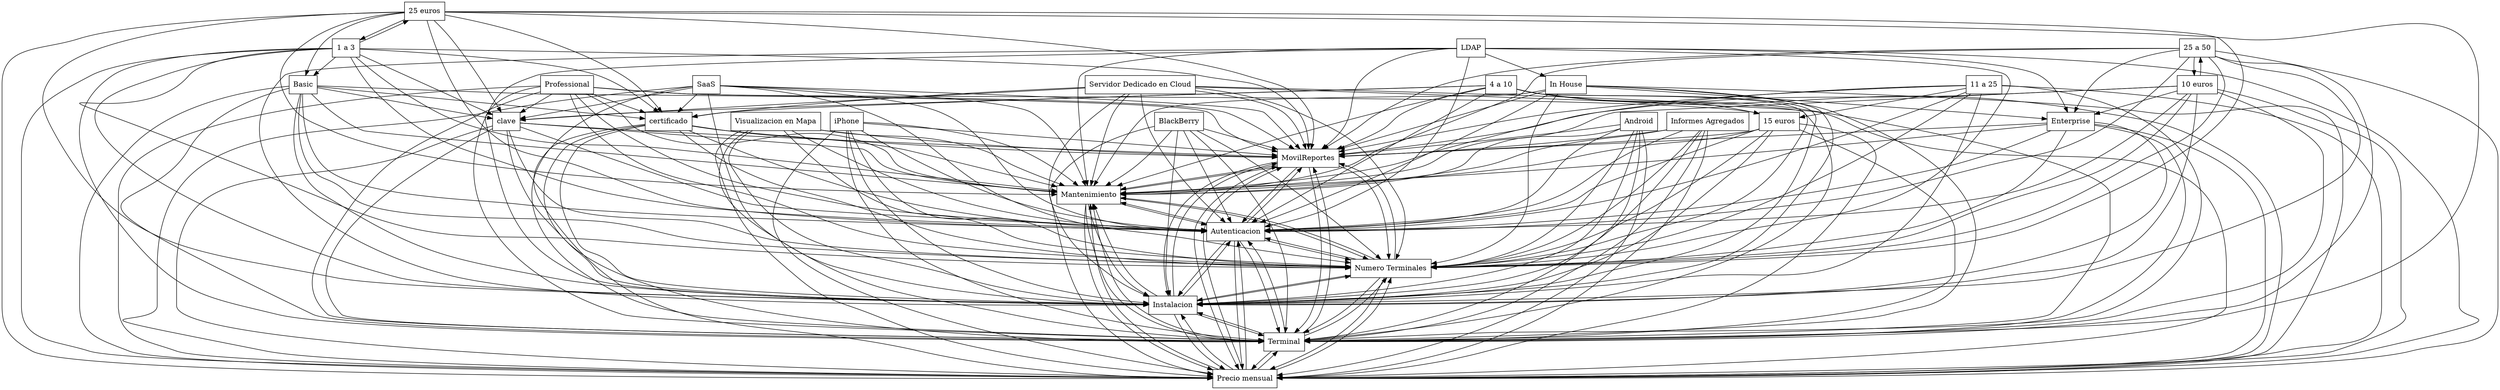 digraph{
graph [rankdir=TB];
node [shape=box];
edge [arrowhead=normal];
0[label="25 a 50",]
1[label="SaaS",]
2[label="BlackBerry",]
3[label="MovilReportes",]
4[label="10 euros",]
5[label="Professional",]
6[label="iPhone",]
7[label="In House",]
8[label="25 euros",]
9[label="clave",]
10[label="1 a 3",]
11[label="Mantenimiento",]
12[label="Precio mensual",]
13[label="Terminal",]
14[label="LDAP",]
15[label="Instalacion",]
16[label="11 a 25",]
17[label="certificado",]
18[label="Visualizacion en Mapa",]
19[label="4 a 10",]
20[label="Numero Terminales",]
21[label="Enterprise",]
22[label="Basic",]
23[label="Android",]
24[label="Informes Agregados",]
25[label="Autenticacion",]
26[label="15 euros",]
27[label="Servidor Dedicado en Cloud",]
0->3[label="",]
0->4[label="",]
0->11[label="",]
0->12[label="",]
0->13[label="",]
0->15[label="",]
0->20[label="",]
0->21[label="",]
0->25[label="",]
1->3[label="",]
1->9[label="",]
1->11[label="",]
1->12[label="",]
1->13[label="",]
1->15[label="",]
1->17[label="",]
1->20[label="",]
1->25[label="",]
2->3[label="",]
2->11[label="",]
2->12[label="",]
2->13[label="",]
2->15[label="",]
2->20[label="",]
2->25[label="",]
3->11[label="",]
3->12[label="",]
3->13[label="",]
3->15[label="",]
3->20[label="",]
3->25[label="",]
4->0[label="",]
4->3[label="",]
4->11[label="",]
4->12[label="",]
4->13[label="",]
4->15[label="",]
4->20[label="",]
4->21[label="",]
4->25[label="",]
5->3[label="",]
5->9[label="",]
5->11[label="",]
5->12[label="",]
5->13[label="",]
5->15[label="",]
5->17[label="",]
5->20[label="",]
5->25[label="",]
5->26[label="",]
6->3[label="",]
6->11[label="",]
6->12[label="",]
6->13[label="",]
6->15[label="",]
6->20[label="",]
6->25[label="",]
7->3[label="",]
7->11[label="",]
7->12[label="",]
7->13[label="",]
7->15[label="",]
7->20[label="",]
7->21[label="",]
7->25[label="",]
8->3[label="",]
8->9[label="",]
8->10[label="",]
8->11[label="",]
8->12[label="",]
8->13[label="",]
8->15[label="",]
8->17[label="",]
8->20[label="",]
8->22[label="",]
8->25[label="",]
9->3[label="",]
9->11[label="",]
9->12[label="",]
9->13[label="",]
9->15[label="",]
9->20[label="",]
9->25[label="",]
10->3[label="",]
10->8[label="",]
10->9[label="",]
10->11[label="",]
10->12[label="",]
10->13[label="",]
10->15[label="",]
10->17[label="",]
10->20[label="",]
10->22[label="",]
10->25[label="",]
11->3[label="",]
11->12[label="",]
11->13[label="",]
11->15[label="",]
11->20[label="",]
11->25[label="",]
12->3[label="",]
12->11[label="",]
12->13[label="",]
12->15[label="",]
12->20[label="",]
12->25[label="",]
13->3[label="",]
13->11[label="",]
13->12[label="",]
13->15[label="",]
13->20[label="",]
13->25[label="",]
14->3[label="",]
14->7[label="",]
14->11[label="",]
14->12[label="",]
14->13[label="",]
14->15[label="",]
14->20[label="",]
14->21[label="",]
14->25[label="",]
15->3[label="",]
15->11[label="",]
15->12[label="",]
15->13[label="",]
15->20[label="",]
15->25[label="",]
16->3[label="",]
16->11[label="",]
16->12[label="",]
16->13[label="",]
16->15[label="",]
16->20[label="",]
16->25[label="",]
16->26[label="",]
17->3[label="",]
17->11[label="",]
17->12[label="",]
17->13[label="",]
17->15[label="",]
17->20[label="",]
17->25[label="",]
18->3[label="",]
18->11[label="",]
18->12[label="",]
18->13[label="",]
18->15[label="",]
18->20[label="",]
18->25[label="",]
19->3[label="",]
19->9[label="",]
19->11[label="",]
19->12[label="",]
19->13[label="",]
19->15[label="",]
19->17[label="",]
19->20[label="",]
19->25[label="",]
19->26[label="",]
20->3[label="",]
20->11[label="",]
20->12[label="",]
20->13[label="",]
20->15[label="",]
20->25[label="",]
21->3[label="",]
21->11[label="",]
21->12[label="",]
21->13[label="",]
21->15[label="",]
21->20[label="",]
21->25[label="",]
22->3[label="",]
22->9[label="",]
22->11[label="",]
22->12[label="",]
22->13[label="",]
22->15[label="",]
22->17[label="",]
22->20[label="",]
22->25[label="",]
23->3[label="",]
23->11[label="",]
23->12[label="",]
23->13[label="",]
23->15[label="",]
23->20[label="",]
23->25[label="",]
24->3[label="",]
24->11[label="",]
24->12[label="",]
24->13[label="",]
24->15[label="",]
24->20[label="",]
24->25[label="",]
25->3[label="",]
25->11[label="",]
25->12[label="",]
25->13[label="",]
25->15[label="",]
25->20[label="",]
26->3[label="",]
26->11[label="",]
26->12[label="",]
26->13[label="",]
26->15[label="",]
26->20[label="",]
26->25[label="",]
27->3[label="",]
27->9[label="",]
27->11[label="",]
27->12[label="",]
27->13[label="",]
27->15[label="",]
27->17[label="",]
27->20[label="",]
27->25[label="",]
}
